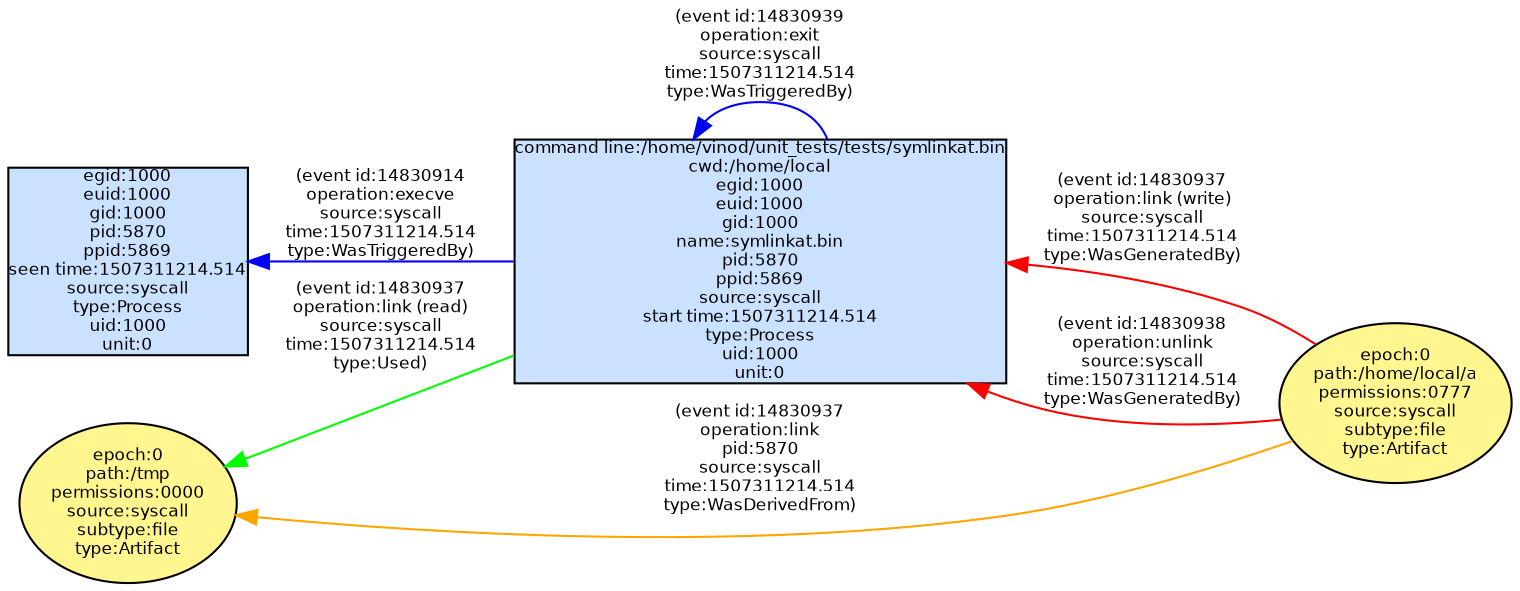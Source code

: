 digraph spade2dot {
graph [rankdir = "RL"];
node [fontname="Helvetica" fontsize="8" style="filled" margin="0.0,0.0"];
edge [fontname="Helvetica" fontsize="8"];
"0e260dfdbce0d58cda5623906e7e20cd" [label="egid:1000\neuid:1000\ngid:1000\npid:5870\nppid:5869\nseen time:1507311214.514\nsource:syscall\ntype:Process\nuid:1000\nunit:0" shape="box" fillcolor="lightsteelblue1"];
"3fd28da2cf1362a58ca3b46270475fa1" [label="command line:/home/vinod/unit_tests/tests/symlinkat.bin\ncwd:/home/local\negid:1000\neuid:1000\ngid:1000\nname:symlinkat.bin\npid:5870\nppid:5869\nsource:syscall\nstart time:1507311214.514\ntype:Process\nuid:1000\nunit:0" shape="box" fillcolor="lightsteelblue1"];
"3fd28da2cf1362a58ca3b46270475fa1" -> "0e260dfdbce0d58cda5623906e7e20cd" [label="(event id:14830914\noperation:execve\nsource:syscall\ntime:1507311214.514\ntype:WasTriggeredBy)" color="blue" style="solid"];
"b1ce315f4a8e0a17e760c4ec6372d1e3" [label="epoch:0\npath:/tmp\npermissions:0000\nsource:syscall\nsubtype:file\ntype:Artifact" shape="ellipse" fillcolor="khaki1"];
"3fd28da2cf1362a58ca3b46270475fa1" -> "b1ce315f4a8e0a17e760c4ec6372d1e3" [label="(event id:14830937\noperation:link (read)\nsource:syscall\ntime:1507311214.514\ntype:Used)" color="green" style="solid"];
"5e0f1a806deb39c854cb2d62938477fc" [label="epoch:0\npath:/home/local/a\npermissions:0777\nsource:syscall\nsubtype:file\ntype:Artifact" shape="ellipse" fillcolor="khaki1"];
"5e0f1a806deb39c854cb2d62938477fc" -> "3fd28da2cf1362a58ca3b46270475fa1" [label="(event id:14830937\noperation:link (write)\nsource:syscall\ntime:1507311214.514\ntype:WasGeneratedBy)" color="red" style="solid"];
"5e0f1a806deb39c854cb2d62938477fc" -> "b1ce315f4a8e0a17e760c4ec6372d1e3" [label="(event id:14830937\noperation:link\npid:5870\nsource:syscall\ntime:1507311214.514\ntype:WasDerivedFrom)" color="orange" style="solid"];
"5e0f1a806deb39c854cb2d62938477fc" -> "3fd28da2cf1362a58ca3b46270475fa1" [label="(event id:14830938\noperation:unlink\nsource:syscall\ntime:1507311214.514\ntype:WasGeneratedBy)" color="red" style="solid"];
"3fd28da2cf1362a58ca3b46270475fa1" -> "3fd28da2cf1362a58ca3b46270475fa1" [label="(event id:14830939\noperation:exit\nsource:syscall\ntime:1507311214.514\ntype:WasTriggeredBy)" color="blue" style="solid"];
}
